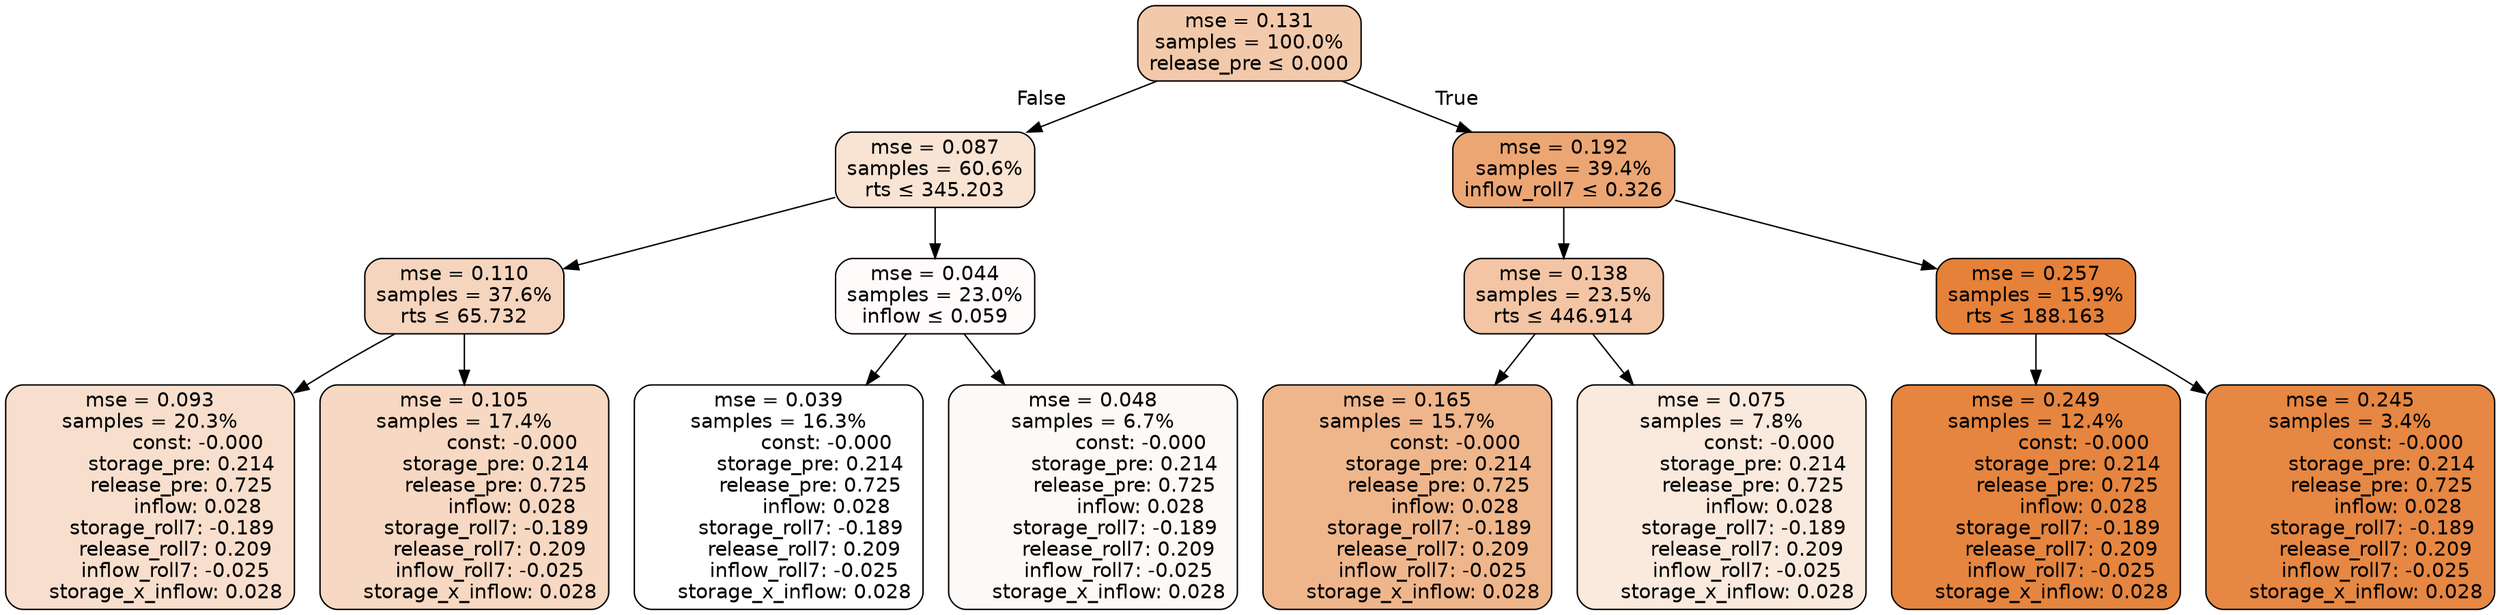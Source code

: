 digraph tree {
node [shape=rectangle, style="filled, rounded", color="black", fontname=helvetica] ;
edge [fontname=helvetica] ;
	"0" [label="mse = 0.131
samples = 100.0%
release_pre &le; 0.000", fillcolor="#f3c9ab"]
	"1" [label="mse = 0.087
samples = 60.6%
rts &le; 345.203", fillcolor="#f9e3d3"]
	"2" [label="mse = 0.110
samples = 37.6%
rts &le; 65.732", fillcolor="#f6d5be"]
	"3" [label="mse = 0.093
samples = 20.3%
               const: -0.000
          storage_pre: 0.214
          release_pre: 0.725
               inflow: 0.028
       storage_roll7: -0.189
        release_roll7: 0.209
        inflow_roll7: -0.025
     storage_x_inflow: 0.028", fillcolor="#f8dfcd"]
	"4" [label="mse = 0.105
samples = 17.4%
               const: -0.000
          storage_pre: 0.214
          release_pre: 0.725
               inflow: 0.028
       storage_roll7: -0.189
        release_roll7: 0.209
        inflow_roll7: -0.025
     storage_x_inflow: 0.028", fillcolor="#f7d8c2"]
	"5" [label="mse = 0.044
samples = 23.0%
inflow &le; 0.059", fillcolor="#fefbfa"]
	"6" [label="mse = 0.039
samples = 16.3%
               const: -0.000
          storage_pre: 0.214
          release_pre: 0.725
               inflow: 0.028
       storage_roll7: -0.189
        release_roll7: 0.209
        inflow_roll7: -0.025
     storage_x_inflow: 0.028", fillcolor="#ffffff"]
	"7" [label="mse = 0.048
samples = 6.7%
               const: -0.000
          storage_pre: 0.214
          release_pre: 0.725
               inflow: 0.028
       storage_roll7: -0.189
        release_roll7: 0.209
        inflow_roll7: -0.025
     storage_x_inflow: 0.028", fillcolor="#fdf9f6"]
	"8" [label="mse = 0.192
samples = 39.4%
inflow_roll7 &le; 0.326", fillcolor="#eca674"]
	"9" [label="mse = 0.138
samples = 23.5%
rts &le; 446.914", fillcolor="#f3c5a4"]
	"10" [label="mse = 0.165
samples = 15.7%
               const: -0.000
          storage_pre: 0.214
          release_pre: 0.725
               inflow: 0.028
       storage_roll7: -0.189
        release_roll7: 0.209
        inflow_roll7: -0.025
     storage_x_inflow: 0.028", fillcolor="#efb68c"]
	"11" [label="mse = 0.075
samples = 7.8%
               const: -0.000
          storage_pre: 0.214
          release_pre: 0.725
               inflow: 0.028
       storage_roll7: -0.189
        release_roll7: 0.209
        inflow_roll7: -0.025
     storage_x_inflow: 0.028", fillcolor="#fae9dd"]
	"12" [label="mse = 0.257
samples = 15.9%
rts &le; 188.163", fillcolor="#e58139"]
	"13" [label="mse = 0.249
samples = 12.4%
               const: -0.000
          storage_pre: 0.214
          release_pre: 0.725
               inflow: 0.028
       storage_roll7: -0.189
        release_roll7: 0.209
        inflow_roll7: -0.025
     storage_x_inflow: 0.028", fillcolor="#e5853f"]
	"14" [label="mse = 0.245
samples = 3.4%
               const: -0.000
          storage_pre: 0.214
          release_pre: 0.725
               inflow: 0.028
       storage_roll7: -0.189
        release_roll7: 0.209
        inflow_roll7: -0.025
     storage_x_inflow: 0.028", fillcolor="#e68743"]

	"0" -> "1" [labeldistance=2.5, labelangle=45, headlabel="False"]
	"1" -> "2"
	"2" -> "3"
	"2" -> "4"
	"1" -> "5"
	"5" -> "6"
	"5" -> "7"
	"0" -> "8" [labeldistance=2.5, labelangle=-45, headlabel="True"]
	"8" -> "9"
	"9" -> "10"
	"9" -> "11"
	"8" -> "12"
	"12" -> "13"
	"12" -> "14"
}